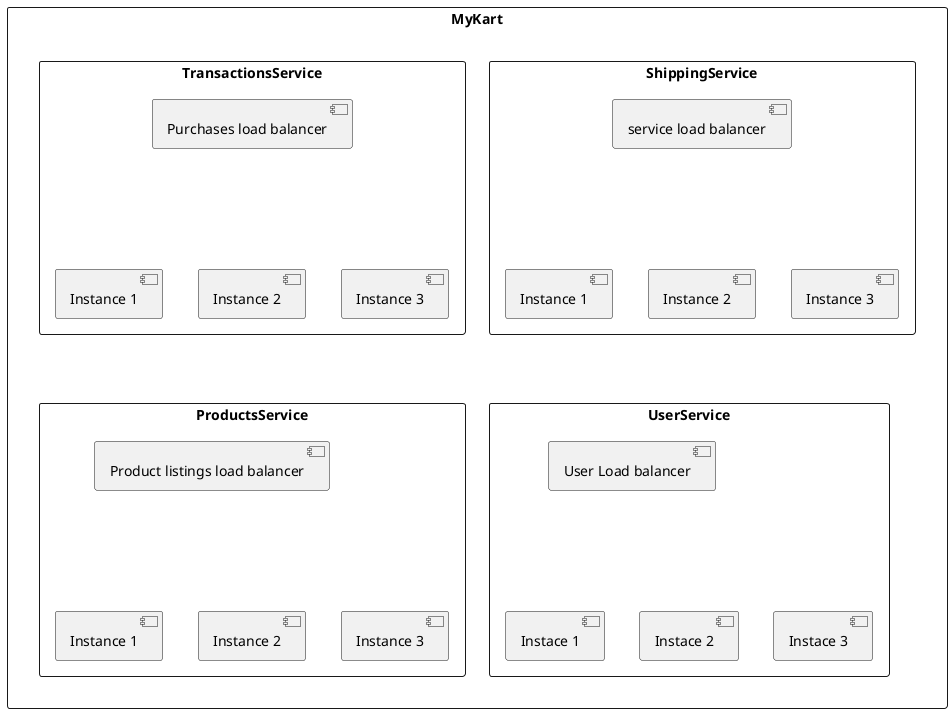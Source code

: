 @startuml
rectangle MyKart {
    together {
        rectangle UserService {
            [User Load balancer] as ulb
            [Instace 1] as us1
            [Instace 2] as us2
            [Instace 3] as us3

        }

        rectangle ProductsService {
            [Product listings load balancer] as pllb
            [Instance 1] as pll1
            [Instance 2] as pll2
            [Instance 3] as pll3
        }
    }

    together {
        rectangle TransactionsService {
            [Purchases load balancer] as plb
            [Instance 1] as pl1
            [Instance 2] as pl2
            [Instance 3] as pl3
        }

        rectangle "ShippingService" {
            [service load balancer] as slb
            [Instance 1] as sl1
            [Instance 2] as sl2
            [Instance 3] as sl3
        }
    }

ulb -[hidden]--> us1
ulb -[hidden]--> us2
ulb -[hidden]--> us3

pllb -[hidden]--> pll1
pllb -[hidden]--> pll2
pllb -[hidden]--> pll3

plb -[hidden]--> pl1
plb -[hidden]--> pl2
plb -[hidden]--> pl3


slb -[hidden]--> sl1
slb -[hidden]--> sl2
slb -[hidden]--> sl3

pl1 -[hidden]--> pllb
sl1 -[hidden]--> ulb
'ulb -[hidden]--> pllb
'slb -[hidden]--> plb
}
@enduml